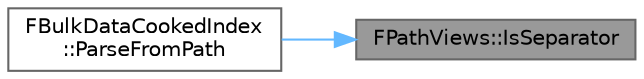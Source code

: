 digraph "FPathViews::IsSeparator"
{
 // INTERACTIVE_SVG=YES
 // LATEX_PDF_SIZE
  bgcolor="transparent";
  edge [fontname=Helvetica,fontsize=10,labelfontname=Helvetica,labelfontsize=10];
  node [fontname=Helvetica,fontsize=10,shape=box,height=0.2,width=0.4];
  rankdir="RL";
  Node1 [id="Node000001",label="FPathViews::IsSeparator",height=0.2,width=0.4,color="gray40", fillcolor="grey60", style="filled", fontcolor="black",tooltip="Return whether the given character is a path-separator character (/ or )"];
  Node1 -> Node2 [id="edge1_Node000001_Node000002",dir="back",color="steelblue1",style="solid",tooltip=" "];
  Node2 [id="Node000002",label="FBulkDataCookedIndex\l::ParseFromPath",height=0.2,width=0.4,color="grey40", fillcolor="white", style="filled",URL="$d1/d80/classFBulkDataCookedIndex.html#a9535da5f11d0c4e6a8c35dc59e6b2196",tooltip=" "];
}
